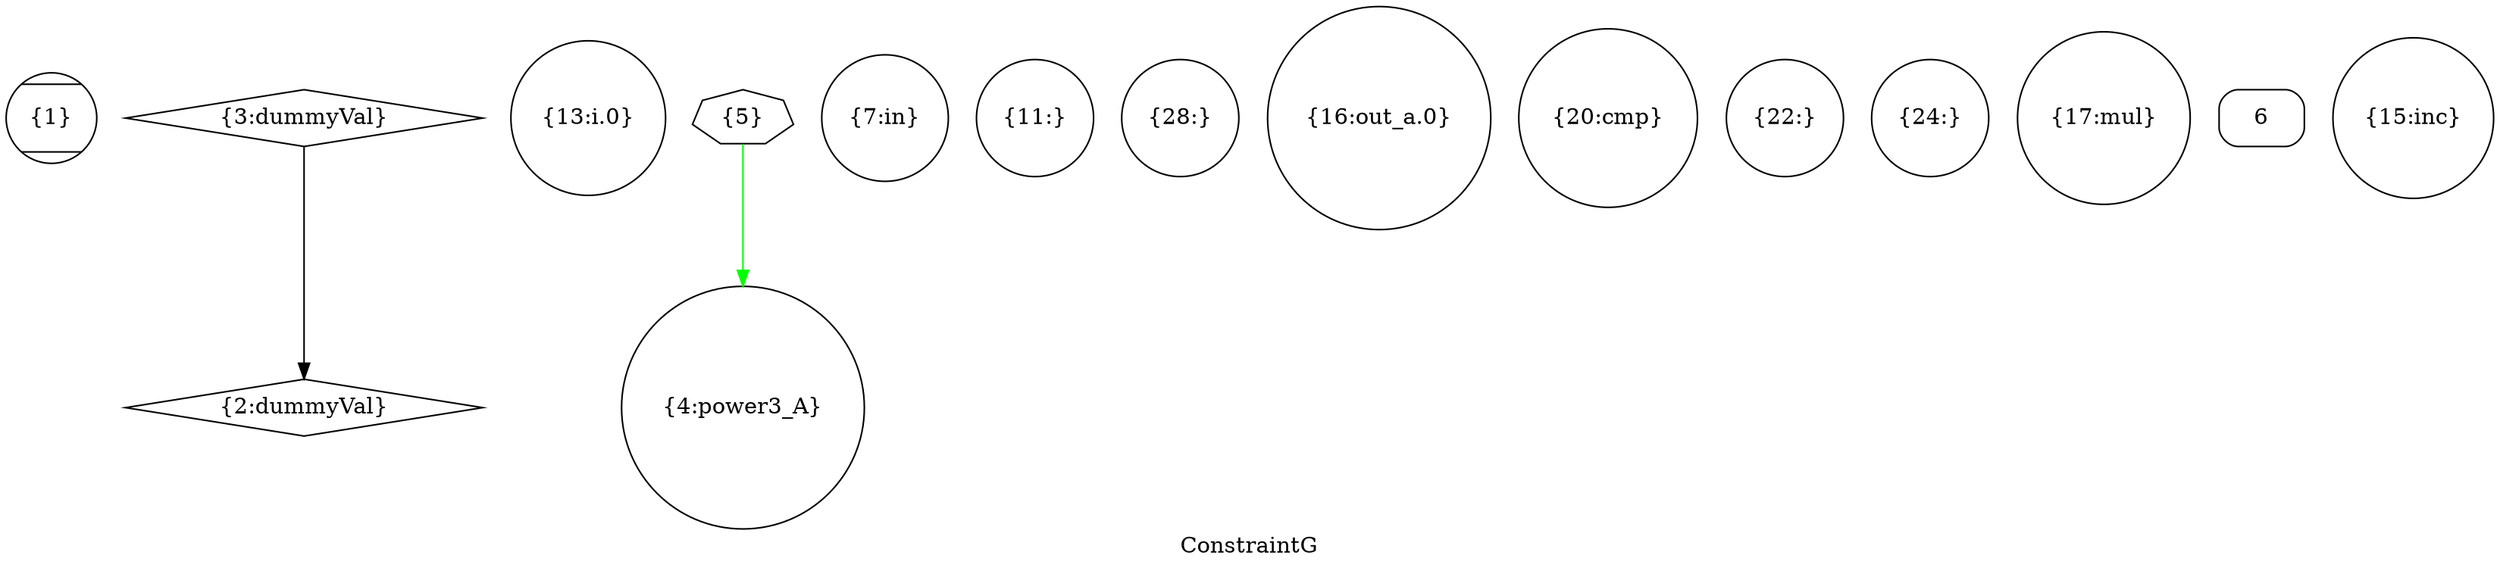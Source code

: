 digraph "ConstraintG" {
	label="ConstraintG";

	Node0x103d1ce80 [shape=record,shape=Mcircle,label="{1}"];
	Node0x103d1ccb0 [shape=record,shape=diamond,label="{2:dummyVal}"];
	Node0x103d1c910 [shape=record,shape=diamond,label="{3:dummyVal}"];
	Node0x103d1c910 -> Node0x103d1ccb0[color=black];
	Node0x103d1c570 [shape=record,shape=circle,label="{13:i.0}"];
	Node0x103d1c1d0 [shape=record,shape=circle,label="{4:power3_A}"];
	Node0x103d1c000 [shape=record,shape=circle,label="{7:in}"];
	Node0x103d1b6f0 [shape=record,shape=circle,label="{11:}"];
	Node0x103d1b540 [shape=record,shape=circle,label="{28:}"];
	Node0x103d1b390 [shape=record,shape=circle,label="{16:out_a.0}"];
	Node0x103d1aaf0 [shape=record,shape=circle,label="{20:cmp}"];
	Node0x103d1a750 [shape=record,shape=circle,label="{22:}"];
	Node0x103d1a1e0 [shape=record,shape=circle,label="{24:}"];
	Node0x103d1a580 [shape=record,shape=circle,label="{17:mul}"];
	Node0x103d187f0 [shape=record,shape=Mrecord,label="{6}"];
	Node0x103d18d30 [shape=record,shape=septagon,label="{5}"];
	Node0x103d18d30 -> Node0x103d1c1d0[color=green];
	Node0x103d19e40 [shape=record,shape=circle,label="{15:inc}"];
}
